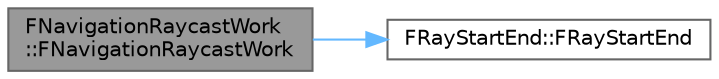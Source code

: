 digraph "FNavigationRaycastWork::FNavigationRaycastWork"
{
 // INTERACTIVE_SVG=YES
 // LATEX_PDF_SIZE
  bgcolor="transparent";
  edge [fontname=Helvetica,fontsize=10,labelfontname=Helvetica,labelfontsize=10];
  node [fontname=Helvetica,fontsize=10,shape=box,height=0.2,width=0.4];
  rankdir="LR";
  Node1 [id="Node000001",label="FNavigationRaycastWork\l::FNavigationRaycastWork",height=0.2,width=0.4,color="gray40", fillcolor="grey60", style="filled", fontcolor="black",tooltip=" "];
  Node1 -> Node2 [id="edge1_Node000001_Node000002",color="steelblue1",style="solid",tooltip=" "];
  Node2 [id="Node000002",label="FRayStartEnd::FRayStartEnd",height=0.2,width=0.4,color="grey40", fillcolor="white", style="filled",URL="$d4/dc5/structFRayStartEnd.html#ac2d2f4f3cd1fa8b1fffb8475fc4d4ddf",tooltip=" "];
}
